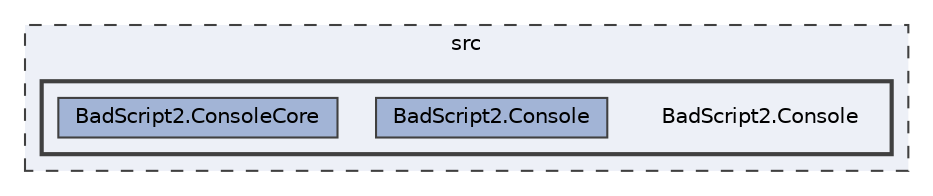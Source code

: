 digraph "src/BadScript2.Console"
{
 // LATEX_PDF_SIZE
  bgcolor="transparent";
  edge [fontname=Helvetica,fontsize=10,labelfontname=Helvetica,labelfontsize=10];
  node [fontname=Helvetica,fontsize=10,shape=box,height=0.2,width=0.4];
  compound=true
  subgraph clusterdir_68267d1309a1af8e8297ef4c3efbcdba {
    graph [ bgcolor="#edf0f7", pencolor="grey25", label="src", fontname=Helvetica,fontsize=10 style="filled,dashed", URL="dir_68267d1309a1af8e8297ef4c3efbcdba.html",tooltip=""]
  subgraph clusterdir_5a4dd81883b8a7ebb14c54f346ab5cc3 {
    graph [ bgcolor="#edf0f7", pencolor="grey25", label="", fontname=Helvetica,fontsize=10 style="filled,bold", URL="dir_5a4dd81883b8a7ebb14c54f346ab5cc3.html",tooltip=""]
    dir_5a4dd81883b8a7ebb14c54f346ab5cc3 [shape=plaintext, label="BadScript2.Console"];
  dir_52a6c9cfbf23438a3ddff3d2e218c944 [label="BadScript2.Console", fillcolor="#a2b4d6", color="grey25", style="filled", URL="dir_52a6c9cfbf23438a3ddff3d2e218c944.html",tooltip=""];
  dir_e41b22475a02d93e4243d7e062d29584 [label="BadScript2.ConsoleCore", fillcolor="#a2b4d6", color="grey25", style="filled", URL="dir_e41b22475a02d93e4243d7e062d29584.html",tooltip=""];
  }
  }
}
